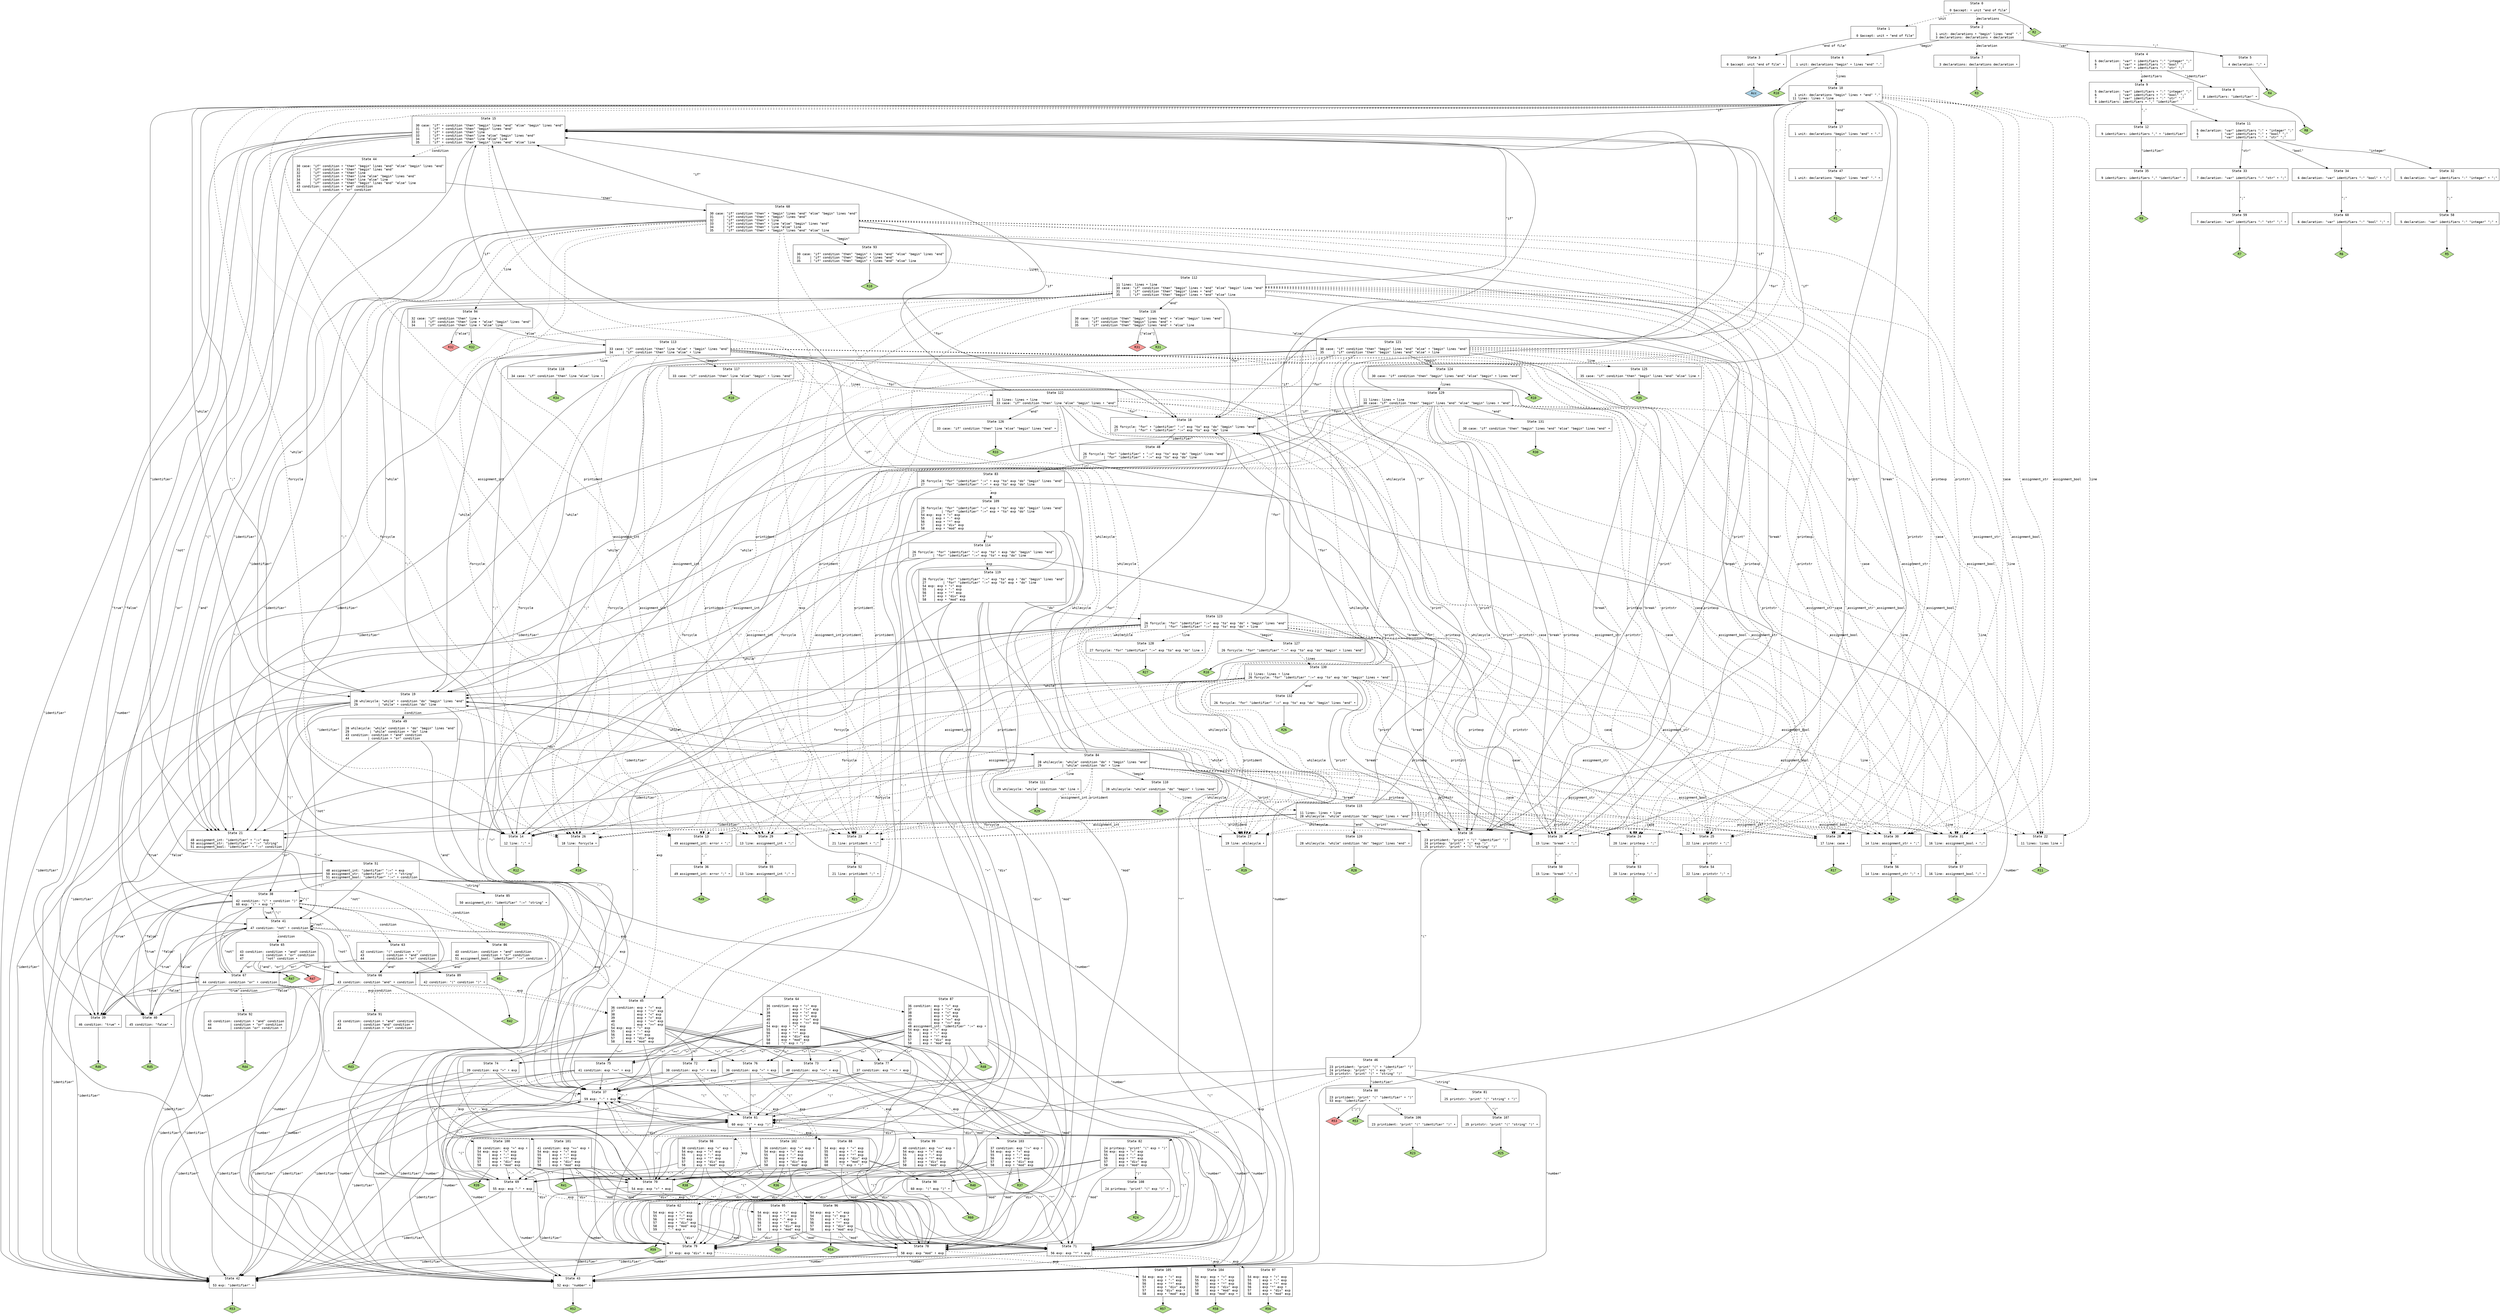 // Generated by GNU Bison 3.8.2.
// Report bugs to <bug-bison@gnu.org>.
// Home page: <https://www.gnu.org/software/bison/>.

digraph "/Users/urzavoge/Desktop/work/unused-repos/practice-interpreter/parser.y"
{
  node [fontname = courier, shape = box, colorscheme = paired6]
  edge [fontname = courier]

  0 [label="State 0\n\l  0 $accept: • unit \"end of file\"\l"]
  0 -> 1 [style=dashed label="unit"]
  0 -> 2 [style=dashed label="declarations"]
  0 -> "0R2" [style=solid]
 "0R2" [label="R2", fillcolor=3, shape=diamond, style=filled]
  1 [label="State 1\n\l  0 $accept: unit • \"end of file\"\l"]
  1 -> 3 [style=solid label="\"end of file\""]
  2 [label="State 2\n\l  1 unit: declarations • \"begin\" lines \"end\" \".\"\l  3 declarations: declarations • declaration\l"]
  2 -> 4 [style=solid label="\"var\""]
  2 -> 5 [style=solid label="\";\""]
  2 -> 6 [style=solid label="\"begin\""]
  2 -> 7 [style=dashed label="declaration"]
  3 [label="State 3\n\l  0 $accept: unit \"end of file\" •\l"]
  3 -> "3R0" [style=solid]
 "3R0" [label="Acc", fillcolor=1, shape=diamond, style=filled]
  4 [label="State 4\n\l  5 declaration: \"var\" • identifiers \":\" \"integer\" \";\"\l  6            | \"var\" • identifiers \":\" \"bool\" \";\"\l  7            | \"var\" • identifiers \":\" \"str\" \";\"\l"]
  4 -> 8 [style=solid label="\"identifier\""]
  4 -> 9 [style=dashed label="identifiers"]
  5 [label="State 5\n\l  4 declaration: \";\" •\l"]
  5 -> "5R4" [style=solid]
 "5R4" [label="R4", fillcolor=3, shape=diamond, style=filled]
  6 [label="State 6\n\l  1 unit: declarations \"begin\" • lines \"end\" \".\"\l"]
  6 -> 10 [style=dashed label="lines"]
  6 -> "6R10" [style=solid]
 "6R10" [label="R10", fillcolor=3, shape=diamond, style=filled]
  7 [label="State 7\n\l  3 declarations: declarations declaration •\l"]
  7 -> "7R3" [style=solid]
 "7R3" [label="R3", fillcolor=3, shape=diamond, style=filled]
  8 [label="State 8\n\l  8 identifiers: \"identifier\" •\l"]
  8 -> "8R8" [style=solid]
 "8R8" [label="R8", fillcolor=3, shape=diamond, style=filled]
  9 [label="State 9\n\l  5 declaration: \"var\" identifiers • \":\" \"integer\" \";\"\l  6            | \"var\" identifiers • \":\" \"bool\" \";\"\l  7            | \"var\" identifiers • \":\" \"str\" \";\"\l  9 identifiers: identifiers • \",\" \"identifier\"\l"]
  9 -> 11 [style=solid label="\":\""]
  9 -> 12 [style=solid label="\",\""]
  10 [label="State 10\n\l  1 unit: declarations \"begin\" lines • \"end\" \".\"\l 11 lines: lines • line\l"]
  10 -> 13 [style=dotted]
  10 -> 14 [style=solid label="\";\""]
  10 -> 15 [style=solid label="\"if\""]
  10 -> 16 [style=solid label="\"print\""]
  10 -> 17 [style=solid label="\"end\""]
  10 -> 18 [style=solid label="\"for\""]
  10 -> 19 [style=solid label="\"while\""]
  10 -> 20 [style=solid label="\"break\""]
  10 -> 21 [style=solid label="\"identifier\""]
  10 -> 22 [style=dashed label="line"]
  10 -> 23 [style=dashed label="printident"]
  10 -> 24 [style=dashed label="printexp"]
  10 -> 25 [style=dashed label="printstr"]
  10 -> 26 [style=dashed label="forcycle"]
  10 -> 27 [style=dashed label="whilecycle"]
  10 -> 28 [style=dashed label="case"]
  10 -> 29 [style=dashed label="assignment_int"]
  10 -> 30 [style=dashed label="assignment_str"]
  10 -> 31 [style=dashed label="assignment_bool"]
  11 [label="State 11\n\l  5 declaration: \"var\" identifiers \":\" • \"integer\" \";\"\l  6            | \"var\" identifiers \":\" • \"bool\" \";\"\l  7            | \"var\" identifiers \":\" • \"str\" \";\"\l"]
  11 -> 32 [style=solid label="\"integer\""]
  11 -> 33 [style=solid label="\"str\""]
  11 -> 34 [style=solid label="\"bool\""]
  12 [label="State 12\n\l  9 identifiers: identifiers \",\" • \"identifier\"\l"]
  12 -> 35 [style=solid label="\"identifier\""]
  13 [label="State 13\n\l 49 assignment_int: error • \";\"\l"]
  13 -> 36 [style=solid label="\";\""]
  14 [label="State 14\n\l 12 line: \";\" •\l"]
  14 -> "14R12" [style=solid]
 "14R12" [label="R12", fillcolor=3, shape=diamond, style=filled]
  15 [label="State 15\n\l 30 case: \"if\" • condition \"then\" \"begin\" lines \"end\" \"else\" \"begin\" lines \"end\"\l 31     | \"if\" • condition \"then\" \"begin\" lines \"end\"\l 32     | \"if\" • condition \"then\" line\l 33     | \"if\" • condition \"then\" line \"else\" \"begin\" lines \"end\"\l 34     | \"if\" • condition \"then\" line \"else\" line\l 35     | \"if\" • condition \"then\" \"begin\" lines \"end\" \"else\" line\l"]
  15 -> 37 [style=solid label="\"-\""]
  15 -> 38 [style=solid label="\"(\""]
  15 -> 39 [style=solid label="\"true\""]
  15 -> 40 [style=solid label="\"false\""]
  15 -> 41 [style=solid label="\"not\""]
  15 -> 42 [style=solid label="\"identifier\""]
  15 -> 43 [style=solid label="\"number\""]
  15 -> 44 [style=dashed label="condition"]
  15 -> 45 [style=dashed label="exp"]
  16 [label="State 16\n\l 23 printident: \"print\" • \"(\" \"identifier\" \")\"\l 24 printexp: \"print\" • \"(\" exp \")\"\l 25 printstr: \"print\" • \"(\" \"string\" \")\"\l"]
  16 -> 46 [style=solid label="\"(\""]
  17 [label="State 17\n\l  1 unit: declarations \"begin\" lines \"end\" • \".\"\l"]
  17 -> 47 [style=solid label="\".\""]
  18 [label="State 18\n\l 26 forcycle: \"for\" • \"identifier\" \":=\" exp \"to\" exp \"do\" \"begin\" lines \"end\"\l 27         | \"for\" • \"identifier\" \":=\" exp \"to\" exp \"do\" line\l"]
  18 -> 48 [style=solid label="\"identifier\""]
  19 [label="State 19\n\l 28 whilecycle: \"while\" • condition \"do\" \"begin\" lines \"end\"\l 29           | \"while\" • condition \"do\" line\l"]
  19 -> 37 [style=solid label="\"-\""]
  19 -> 38 [style=solid label="\"(\""]
  19 -> 39 [style=solid label="\"true\""]
  19 -> 40 [style=solid label="\"false\""]
  19 -> 41 [style=solid label="\"not\""]
  19 -> 42 [style=solid label="\"identifier\""]
  19 -> 43 [style=solid label="\"number\""]
  19 -> 49 [style=dashed label="condition"]
  19 -> 45 [style=dashed label="exp"]
  20 [label="State 20\n\l 15 line: \"break\" • \";\"\l"]
  20 -> 50 [style=solid label="\";\""]
  21 [label="State 21\n\l 48 assignment_int: \"identifier\" • \":=\" exp\l 50 assignment_str: \"identifier\" • \":=\" \"string\"\l 51 assignment_bool: \"identifier\" • \":=\" condition\l"]
  21 -> 51 [style=solid label="\":=\""]
  22 [label="State 22\n\l 11 lines: lines line •\l"]
  22 -> "22R11" [style=solid]
 "22R11" [label="R11", fillcolor=3, shape=diamond, style=filled]
  23 [label="State 23\n\l 21 line: printident • \";\"\l"]
  23 -> 52 [style=solid label="\";\""]
  24 [label="State 24\n\l 20 line: printexp • \";\"\l"]
  24 -> 53 [style=solid label="\";\""]
  25 [label="State 25\n\l 22 line: printstr • \";\"\l"]
  25 -> 54 [style=solid label="\";\""]
  26 [label="State 26\n\l 18 line: forcycle •\l"]
  26 -> "26R18" [style=solid]
 "26R18" [label="R18", fillcolor=3, shape=diamond, style=filled]
  27 [label="State 27\n\l 19 line: whilecycle •\l"]
  27 -> "27R19" [style=solid]
 "27R19" [label="R19", fillcolor=3, shape=diamond, style=filled]
  28 [label="State 28\n\l 17 line: case •\l"]
  28 -> "28R17" [style=solid]
 "28R17" [label="R17", fillcolor=3, shape=diamond, style=filled]
  29 [label="State 29\n\l 13 line: assignment_int • \";\"\l"]
  29 -> 55 [style=solid label="\";\""]
  30 [label="State 30\n\l 14 line: assignment_str • \";\"\l"]
  30 -> 56 [style=solid label="\";\""]
  31 [label="State 31\n\l 16 line: assignment_bool • \";\"\l"]
  31 -> 57 [style=solid label="\";\""]
  32 [label="State 32\n\l  5 declaration: \"var\" identifiers \":\" \"integer\" • \";\"\l"]
  32 -> 58 [style=solid label="\";\""]
  33 [label="State 33\n\l  7 declaration: \"var\" identifiers \":\" \"str\" • \";\"\l"]
  33 -> 59 [style=solid label="\";\""]
  34 [label="State 34\n\l  6 declaration: \"var\" identifiers \":\" \"bool\" • \";\"\l"]
  34 -> 60 [style=solid label="\";\""]
  35 [label="State 35\n\l  9 identifiers: identifiers \",\" \"identifier\" •\l"]
  35 -> "35R9" [style=solid]
 "35R9" [label="R9", fillcolor=3, shape=diamond, style=filled]
  36 [label="State 36\n\l 49 assignment_int: error \";\" •\l"]
  36 -> "36R49" [style=solid]
 "36R49" [label="R49", fillcolor=3, shape=diamond, style=filled]
  37 [label="State 37\n\l 59 exp: \"-\" • exp\l"]
  37 -> 37 [style=solid label="\"-\""]
  37 -> 61 [style=solid label="\"(\""]
  37 -> 42 [style=solid label="\"identifier\""]
  37 -> 43 [style=solid label="\"number\""]
  37 -> 62 [style=dashed label="exp"]
  38 [label="State 38\n\l 42 condition: \"(\" • condition \")\"\l 60 exp: \"(\" • exp \")\"\l"]
  38 -> 37 [style=solid label="\"-\""]
  38 -> 38 [style=solid label="\"(\""]
  38 -> 39 [style=solid label="\"true\""]
  38 -> 40 [style=solid label="\"false\""]
  38 -> 41 [style=solid label="\"not\""]
  38 -> 42 [style=solid label="\"identifier\""]
  38 -> 43 [style=solid label="\"number\""]
  38 -> 63 [style=dashed label="condition"]
  38 -> 64 [style=dashed label="exp"]
  39 [label="State 39\n\l 46 condition: \"true\" •\l"]
  39 -> "39R46" [style=solid]
 "39R46" [label="R46", fillcolor=3, shape=diamond, style=filled]
  40 [label="State 40\n\l 45 condition: \"false\" •\l"]
  40 -> "40R45" [style=solid]
 "40R45" [label="R45", fillcolor=3, shape=diamond, style=filled]
  41 [label="State 41\n\l 47 condition: \"not\" • condition\l"]
  41 -> 37 [style=solid label="\"-\""]
  41 -> 38 [style=solid label="\"(\""]
  41 -> 39 [style=solid label="\"true\""]
  41 -> 40 [style=solid label="\"false\""]
  41 -> 41 [style=solid label="\"not\""]
  41 -> 42 [style=solid label="\"identifier\""]
  41 -> 43 [style=solid label="\"number\""]
  41 -> 65 [style=dashed label="condition"]
  41 -> 45 [style=dashed label="exp"]
  42 [label="State 42\n\l 53 exp: \"identifier\" •\l"]
  42 -> "42R53" [style=solid]
 "42R53" [label="R53", fillcolor=3, shape=diamond, style=filled]
  43 [label="State 43\n\l 52 exp: \"number\" •\l"]
  43 -> "43R52" [style=solid]
 "43R52" [label="R52", fillcolor=3, shape=diamond, style=filled]
  44 [label="State 44\n\l 30 case: \"if\" condition • \"then\" \"begin\" lines \"end\" \"else\" \"begin\" lines \"end\"\l 31     | \"if\" condition • \"then\" \"begin\" lines \"end\"\l 32     | \"if\" condition • \"then\" line\l 33     | \"if\" condition • \"then\" line \"else\" \"begin\" lines \"end\"\l 34     | \"if\" condition • \"then\" line \"else\" line\l 35     | \"if\" condition • \"then\" \"begin\" lines \"end\" \"else\" line\l 43 condition: condition • \"and\" condition\l 44          | condition • \"or\" condition\l"]
  44 -> 66 [style=solid label="\"and\""]
  44 -> 67 [style=solid label="\"or\""]
  44 -> 68 [style=solid label="\"then\""]
  45 [label="State 45\n\l 36 condition: exp • \"=\" exp\l 37          | exp • \"!=\" exp\l 38          | exp • \"<\" exp\l 39          | exp • \">\" exp\l 40          | exp • \"<=\" exp\l 41          | exp • \">=\" exp\l 54 exp: exp • \"+\" exp\l 55    | exp • \"-\" exp\l 56    | exp • \"*\" exp\l 57    | exp • \"div\" exp\l 58    | exp • \"mod\" exp\l"]
  45 -> 69 [style=solid label="\"-\""]
  45 -> 70 [style=solid label="\"+\""]
  45 -> 71 [style=solid label="\"*\""]
  45 -> 72 [style=solid label="\"<\""]
  45 -> 73 [style=solid label="\"<=\""]
  45 -> 74 [style=solid label="\">\""]
  45 -> 75 [style=solid label="\">=\""]
  45 -> 76 [style=solid label="\"=\""]
  45 -> 77 [style=solid label="\"!=\""]
  45 -> 78 [style=solid label="\"mod\""]
  45 -> 79 [style=solid label="\"div\""]
  46 [label="State 46\n\l 23 printident: \"print\" \"(\" • \"identifier\" \")\"\l 24 printexp: \"print\" \"(\" • exp \")\"\l 25 printstr: \"print\" \"(\" • \"string\" \")\"\l"]
  46 -> 37 [style=solid label="\"-\""]
  46 -> 61 [style=solid label="\"(\""]
  46 -> 80 [style=solid label="\"identifier\""]
  46 -> 43 [style=solid label="\"number\""]
  46 -> 81 [style=solid label="\"string\""]
  46 -> 82 [style=dashed label="exp"]
  47 [label="State 47\n\l  1 unit: declarations \"begin\" lines \"end\" \".\" •\l"]
  47 -> "47R1" [style=solid]
 "47R1" [label="R1", fillcolor=3, shape=diamond, style=filled]
  48 [label="State 48\n\l 26 forcycle: \"for\" \"identifier\" • \":=\" exp \"to\" exp \"do\" \"begin\" lines \"end\"\l 27         | \"for\" \"identifier\" • \":=\" exp \"to\" exp \"do\" line\l"]
  48 -> 83 [style=solid label="\":=\""]
  49 [label="State 49\n\l 28 whilecycle: \"while\" condition • \"do\" \"begin\" lines \"end\"\l 29           | \"while\" condition • \"do\" line\l 43 condition: condition • \"and\" condition\l 44          | condition • \"or\" condition\l"]
  49 -> 66 [style=solid label="\"and\""]
  49 -> 67 [style=solid label="\"or\""]
  49 -> 84 [style=solid label="\"do\""]
  50 [label="State 50\n\l 15 line: \"break\" \";\" •\l"]
  50 -> "50R15" [style=solid]
 "50R15" [label="R15", fillcolor=3, shape=diamond, style=filled]
  51 [label="State 51\n\l 48 assignment_int: \"identifier\" \":=\" • exp\l 50 assignment_str: \"identifier\" \":=\" • \"string\"\l 51 assignment_bool: \"identifier\" \":=\" • condition\l"]
  51 -> 37 [style=solid label="\"-\""]
  51 -> 38 [style=solid label="\"(\""]
  51 -> 39 [style=solid label="\"true\""]
  51 -> 40 [style=solid label="\"false\""]
  51 -> 41 [style=solid label="\"not\""]
  51 -> 42 [style=solid label="\"identifier\""]
  51 -> 43 [style=solid label="\"number\""]
  51 -> 85 [style=solid label="\"string\""]
  51 -> 86 [style=dashed label="condition"]
  51 -> 87 [style=dashed label="exp"]
  52 [label="State 52\n\l 21 line: printident \";\" •\l"]
  52 -> "52R21" [style=solid]
 "52R21" [label="R21", fillcolor=3, shape=diamond, style=filled]
  53 [label="State 53\n\l 20 line: printexp \";\" •\l"]
  53 -> "53R20" [style=solid]
 "53R20" [label="R20", fillcolor=3, shape=diamond, style=filled]
  54 [label="State 54\n\l 22 line: printstr \";\" •\l"]
  54 -> "54R22" [style=solid]
 "54R22" [label="R22", fillcolor=3, shape=diamond, style=filled]
  55 [label="State 55\n\l 13 line: assignment_int \";\" •\l"]
  55 -> "55R13" [style=solid]
 "55R13" [label="R13", fillcolor=3, shape=diamond, style=filled]
  56 [label="State 56\n\l 14 line: assignment_str \";\" •\l"]
  56 -> "56R14" [style=solid]
 "56R14" [label="R14", fillcolor=3, shape=diamond, style=filled]
  57 [label="State 57\n\l 16 line: assignment_bool \";\" •\l"]
  57 -> "57R16" [style=solid]
 "57R16" [label="R16", fillcolor=3, shape=diamond, style=filled]
  58 [label="State 58\n\l  5 declaration: \"var\" identifiers \":\" \"integer\" \";\" •\l"]
  58 -> "58R5" [style=solid]
 "58R5" [label="R5", fillcolor=3, shape=diamond, style=filled]
  59 [label="State 59\n\l  7 declaration: \"var\" identifiers \":\" \"str\" \";\" •\l"]
  59 -> "59R7" [style=solid]
 "59R7" [label="R7", fillcolor=3, shape=diamond, style=filled]
  60 [label="State 60\n\l  6 declaration: \"var\" identifiers \":\" \"bool\" \";\" •\l"]
  60 -> "60R6" [style=solid]
 "60R6" [label="R6", fillcolor=3, shape=diamond, style=filled]
  61 [label="State 61\n\l 60 exp: \"(\" • exp \")\"\l"]
  61 -> 37 [style=solid label="\"-\""]
  61 -> 61 [style=solid label="\"(\""]
  61 -> 42 [style=solid label="\"identifier\""]
  61 -> 43 [style=solid label="\"number\""]
  61 -> 88 [style=dashed label="exp"]
  62 [label="State 62\n\l 54 exp: exp • \"+\" exp\l 55    | exp • \"-\" exp\l 56    | exp • \"*\" exp\l 57    | exp • \"div\" exp\l 58    | exp • \"mod\" exp\l 59    | \"-\" exp •\l"]
  62 -> 71 [style=solid label="\"*\""]
  62 -> 78 [style=solid label="\"mod\""]
  62 -> 79 [style=solid label="\"div\""]
  62 -> "62R59" [style=solid]
 "62R59" [label="R59", fillcolor=3, shape=diamond, style=filled]
  63 [label="State 63\n\l 42 condition: \"(\" condition • \")\"\l 43          | condition • \"and\" condition\l 44          | condition • \"or\" condition\l"]
  63 -> 89 [style=solid label="\")\""]
  63 -> 66 [style=solid label="\"and\""]
  63 -> 67 [style=solid label="\"or\""]
  64 [label="State 64\n\l 36 condition: exp • \"=\" exp\l 37          | exp • \"!=\" exp\l 38          | exp • \"<\" exp\l 39          | exp • \">\" exp\l 40          | exp • \"<=\" exp\l 41          | exp • \">=\" exp\l 54 exp: exp • \"+\" exp\l 55    | exp • \"-\" exp\l 56    | exp • \"*\" exp\l 57    | exp • \"div\" exp\l 58    | exp • \"mod\" exp\l 60    | \"(\" exp • \")\"\l"]
  64 -> 69 [style=solid label="\"-\""]
  64 -> 70 [style=solid label="\"+\""]
  64 -> 71 [style=solid label="\"*\""]
  64 -> 90 [style=solid label="\")\""]
  64 -> 72 [style=solid label="\"<\""]
  64 -> 73 [style=solid label="\"<=\""]
  64 -> 74 [style=solid label="\">\""]
  64 -> 75 [style=solid label="\">=\""]
  64 -> 76 [style=solid label="\"=\""]
  64 -> 77 [style=solid label="\"!=\""]
  64 -> 78 [style=solid label="\"mod\""]
  64 -> 79 [style=solid label="\"div\""]
  65 [label="State 65\n\l 43 condition: condition • \"and\" condition\l 44          | condition • \"or\" condition\l 47          | \"not\" condition •\l"]
  65 -> 66 [style=solid label="\"and\""]
  65 -> 67 [style=solid label="\"or\""]
  65 -> "65R47d" [label="[\"and\", \"or\"]", style=solid]
 "65R47d" [label="R47", fillcolor=5, shape=diamond, style=filled]
  65 -> "65R47" [style=solid]
 "65R47" [label="R47", fillcolor=3, shape=diamond, style=filled]
  66 [label="State 66\n\l 43 condition: condition \"and\" • condition\l"]
  66 -> 37 [style=solid label="\"-\""]
  66 -> 38 [style=solid label="\"(\""]
  66 -> 39 [style=solid label="\"true\""]
  66 -> 40 [style=solid label="\"false\""]
  66 -> 41 [style=solid label="\"not\""]
  66 -> 42 [style=solid label="\"identifier\""]
  66 -> 43 [style=solid label="\"number\""]
  66 -> 91 [style=dashed label="condition"]
  66 -> 45 [style=dashed label="exp"]
  67 [label="State 67\n\l 44 condition: condition \"or\" • condition\l"]
  67 -> 37 [style=solid label="\"-\""]
  67 -> 38 [style=solid label="\"(\""]
  67 -> 39 [style=solid label="\"true\""]
  67 -> 40 [style=solid label="\"false\""]
  67 -> 41 [style=solid label="\"not\""]
  67 -> 42 [style=solid label="\"identifier\""]
  67 -> 43 [style=solid label="\"number\""]
  67 -> 92 [style=dashed label="condition"]
  67 -> 45 [style=dashed label="exp"]
  68 [label="State 68\n\l 30 case: \"if\" condition \"then\" • \"begin\" lines \"end\" \"else\" \"begin\" lines \"end\"\l 31     | \"if\" condition \"then\" • \"begin\" lines \"end\"\l 32     | \"if\" condition \"then\" • line\l 33     | \"if\" condition \"then\" • line \"else\" \"begin\" lines \"end\"\l 34     | \"if\" condition \"then\" • line \"else\" line\l 35     | \"if\" condition \"then\" • \"begin\" lines \"end\" \"else\" line\l"]
  68 -> 13 [style=dotted]
  68 -> 14 [style=solid label="\";\""]
  68 -> 15 [style=solid label="\"if\""]
  68 -> 16 [style=solid label="\"print\""]
  68 -> 93 [style=solid label="\"begin\""]
  68 -> 18 [style=solid label="\"for\""]
  68 -> 19 [style=solid label="\"while\""]
  68 -> 20 [style=solid label="\"break\""]
  68 -> 21 [style=solid label="\"identifier\""]
  68 -> 94 [style=dashed label="line"]
  68 -> 23 [style=dashed label="printident"]
  68 -> 24 [style=dashed label="printexp"]
  68 -> 25 [style=dashed label="printstr"]
  68 -> 26 [style=dashed label="forcycle"]
  68 -> 27 [style=dashed label="whilecycle"]
  68 -> 28 [style=dashed label="case"]
  68 -> 29 [style=dashed label="assignment_int"]
  68 -> 30 [style=dashed label="assignment_str"]
  68 -> 31 [style=dashed label="assignment_bool"]
  69 [label="State 69\n\l 55 exp: exp \"-\" • exp\l"]
  69 -> 37 [style=solid label="\"-\""]
  69 -> 61 [style=solid label="\"(\""]
  69 -> 42 [style=solid label="\"identifier\""]
  69 -> 43 [style=solid label="\"number\""]
  69 -> 95 [style=dashed label="exp"]
  70 [label="State 70\n\l 54 exp: exp \"+\" • exp\l"]
  70 -> 37 [style=solid label="\"-\""]
  70 -> 61 [style=solid label="\"(\""]
  70 -> 42 [style=solid label="\"identifier\""]
  70 -> 43 [style=solid label="\"number\""]
  70 -> 96 [style=dashed label="exp"]
  71 [label="State 71\n\l 56 exp: exp \"*\" • exp\l"]
  71 -> 37 [style=solid label="\"-\""]
  71 -> 61 [style=solid label="\"(\""]
  71 -> 42 [style=solid label="\"identifier\""]
  71 -> 43 [style=solid label="\"number\""]
  71 -> 97 [style=dashed label="exp"]
  72 [label="State 72\n\l 38 condition: exp \"<\" • exp\l"]
  72 -> 37 [style=solid label="\"-\""]
  72 -> 61 [style=solid label="\"(\""]
  72 -> 42 [style=solid label="\"identifier\""]
  72 -> 43 [style=solid label="\"number\""]
  72 -> 98 [style=dashed label="exp"]
  73 [label="State 73\n\l 40 condition: exp \"<=\" • exp\l"]
  73 -> 37 [style=solid label="\"-\""]
  73 -> 61 [style=solid label="\"(\""]
  73 -> 42 [style=solid label="\"identifier\""]
  73 -> 43 [style=solid label="\"number\""]
  73 -> 99 [style=dashed label="exp"]
  74 [label="State 74\n\l 39 condition: exp \">\" • exp\l"]
  74 -> 37 [style=solid label="\"-\""]
  74 -> 61 [style=solid label="\"(\""]
  74 -> 42 [style=solid label="\"identifier\""]
  74 -> 43 [style=solid label="\"number\""]
  74 -> 100 [style=dashed label="exp"]
  75 [label="State 75\n\l 41 condition: exp \">=\" • exp\l"]
  75 -> 37 [style=solid label="\"-\""]
  75 -> 61 [style=solid label="\"(\""]
  75 -> 42 [style=solid label="\"identifier\""]
  75 -> 43 [style=solid label="\"number\""]
  75 -> 101 [style=dashed label="exp"]
  76 [label="State 76\n\l 36 condition: exp \"=\" • exp\l"]
  76 -> 37 [style=solid label="\"-\""]
  76 -> 61 [style=solid label="\"(\""]
  76 -> 42 [style=solid label="\"identifier\""]
  76 -> 43 [style=solid label="\"number\""]
  76 -> 102 [style=dashed label="exp"]
  77 [label="State 77\n\l 37 condition: exp \"!=\" • exp\l"]
  77 -> 37 [style=solid label="\"-\""]
  77 -> 61 [style=solid label="\"(\""]
  77 -> 42 [style=solid label="\"identifier\""]
  77 -> 43 [style=solid label="\"number\""]
  77 -> 103 [style=dashed label="exp"]
  78 [label="State 78\n\l 58 exp: exp \"mod\" • exp\l"]
  78 -> 37 [style=solid label="\"-\""]
  78 -> 61 [style=solid label="\"(\""]
  78 -> 42 [style=solid label="\"identifier\""]
  78 -> 43 [style=solid label="\"number\""]
  78 -> 104 [style=dashed label="exp"]
  79 [label="State 79\n\l 57 exp: exp \"div\" • exp\l"]
  79 -> 37 [style=solid label="\"-\""]
  79 -> 61 [style=solid label="\"(\""]
  79 -> 42 [style=solid label="\"identifier\""]
  79 -> 43 [style=solid label="\"number\""]
  79 -> 105 [style=dashed label="exp"]
  80 [label="State 80\n\l 23 printident: \"print\" \"(\" \"identifier\" • \")\"\l 53 exp: \"identifier\" •\l"]
  80 -> 106 [style=solid label="\")\""]
  80 -> "80R53d" [label="[\")\"]", style=solid]
 "80R53d" [label="R53", fillcolor=5, shape=diamond, style=filled]
  80 -> "80R53" [style=solid]
 "80R53" [label="R53", fillcolor=3, shape=diamond, style=filled]
  81 [label="State 81\n\l 25 printstr: \"print\" \"(\" \"string\" • \")\"\l"]
  81 -> 107 [style=solid label="\")\""]
  82 [label="State 82\n\l 24 printexp: \"print\" \"(\" exp • \")\"\l 54 exp: exp • \"+\" exp\l 55    | exp • \"-\" exp\l 56    | exp • \"*\" exp\l 57    | exp • \"div\" exp\l 58    | exp • \"mod\" exp\l"]
  82 -> 69 [style=solid label="\"-\""]
  82 -> 70 [style=solid label="\"+\""]
  82 -> 71 [style=solid label="\"*\""]
  82 -> 108 [style=solid label="\")\""]
  82 -> 78 [style=solid label="\"mod\""]
  82 -> 79 [style=solid label="\"div\""]
  83 [label="State 83\n\l 26 forcycle: \"for\" \"identifier\" \":=\" • exp \"to\" exp \"do\" \"begin\" lines \"end\"\l 27         | \"for\" \"identifier\" \":=\" • exp \"to\" exp \"do\" line\l"]
  83 -> 37 [style=solid label="\"-\""]
  83 -> 61 [style=solid label="\"(\""]
  83 -> 42 [style=solid label="\"identifier\""]
  83 -> 43 [style=solid label="\"number\""]
  83 -> 109 [style=dashed label="exp"]
  84 [label="State 84\n\l 28 whilecycle: \"while\" condition \"do\" • \"begin\" lines \"end\"\l 29           | \"while\" condition \"do\" • line\l"]
  84 -> 13 [style=dotted]
  84 -> 14 [style=solid label="\";\""]
  84 -> 15 [style=solid label="\"if\""]
  84 -> 16 [style=solid label="\"print\""]
  84 -> 110 [style=solid label="\"begin\""]
  84 -> 18 [style=solid label="\"for\""]
  84 -> 19 [style=solid label="\"while\""]
  84 -> 20 [style=solid label="\"break\""]
  84 -> 21 [style=solid label="\"identifier\""]
  84 -> 111 [style=dashed label="line"]
  84 -> 23 [style=dashed label="printident"]
  84 -> 24 [style=dashed label="printexp"]
  84 -> 25 [style=dashed label="printstr"]
  84 -> 26 [style=dashed label="forcycle"]
  84 -> 27 [style=dashed label="whilecycle"]
  84 -> 28 [style=dashed label="case"]
  84 -> 29 [style=dashed label="assignment_int"]
  84 -> 30 [style=dashed label="assignment_str"]
  84 -> 31 [style=dashed label="assignment_bool"]
  85 [label="State 85\n\l 50 assignment_str: \"identifier\" \":=\" \"string\" •\l"]
  85 -> "85R50" [style=solid]
 "85R50" [label="R50", fillcolor=3, shape=diamond, style=filled]
  86 [label="State 86\n\l 43 condition: condition • \"and\" condition\l 44          | condition • \"or\" condition\l 51 assignment_bool: \"identifier\" \":=\" condition •\l"]
  86 -> 66 [style=solid label="\"and\""]
  86 -> 67 [style=solid label="\"or\""]
  86 -> "86R51" [style=solid]
 "86R51" [label="R51", fillcolor=3, shape=diamond, style=filled]
  87 [label="State 87\n\l 36 condition: exp • \"=\" exp\l 37          | exp • \"!=\" exp\l 38          | exp • \"<\" exp\l 39          | exp • \">\" exp\l 40          | exp • \"<=\" exp\l 41          | exp • \">=\" exp\l 48 assignment_int: \"identifier\" \":=\" exp •\l 54 exp: exp • \"+\" exp\l 55    | exp • \"-\" exp\l 56    | exp • \"*\" exp\l 57    | exp • \"div\" exp\l 58    | exp • \"mod\" exp\l"]
  87 -> 69 [style=solid label="\"-\""]
  87 -> 70 [style=solid label="\"+\""]
  87 -> 71 [style=solid label="\"*\""]
  87 -> 72 [style=solid label="\"<\""]
  87 -> 73 [style=solid label="\"<=\""]
  87 -> 74 [style=solid label="\">\""]
  87 -> 75 [style=solid label="\">=\""]
  87 -> 76 [style=solid label="\"=\""]
  87 -> 77 [style=solid label="\"!=\""]
  87 -> 78 [style=solid label="\"mod\""]
  87 -> 79 [style=solid label="\"div\""]
  87 -> "87R48" [style=solid]
 "87R48" [label="R48", fillcolor=3, shape=diamond, style=filled]
  88 [label="State 88\n\l 54 exp: exp • \"+\" exp\l 55    | exp • \"-\" exp\l 56    | exp • \"*\" exp\l 57    | exp • \"div\" exp\l 58    | exp • \"mod\" exp\l 60    | \"(\" exp • \")\"\l"]
  88 -> 69 [style=solid label="\"-\""]
  88 -> 70 [style=solid label="\"+\""]
  88 -> 71 [style=solid label="\"*\""]
  88 -> 90 [style=solid label="\")\""]
  88 -> 78 [style=solid label="\"mod\""]
  88 -> 79 [style=solid label="\"div\""]
  89 [label="State 89\n\l 42 condition: \"(\" condition \")\" •\l"]
  89 -> "89R42" [style=solid]
 "89R42" [label="R42", fillcolor=3, shape=diamond, style=filled]
  90 [label="State 90\n\l 60 exp: \"(\" exp \")\" •\l"]
  90 -> "90R60" [style=solid]
 "90R60" [label="R60", fillcolor=3, shape=diamond, style=filled]
  91 [label="State 91\n\l 43 condition: condition • \"and\" condition\l 43          | condition \"and\" condition •\l 44          | condition • \"or\" condition\l"]
  91 -> "91R43" [style=solid]
 "91R43" [label="R43", fillcolor=3, shape=diamond, style=filled]
  92 [label="State 92\n\l 43 condition: condition • \"and\" condition\l 44          | condition • \"or\" condition\l 44          | condition \"or\" condition •\l"]
  92 -> "92R44" [style=solid]
 "92R44" [label="R44", fillcolor=3, shape=diamond, style=filled]
  93 [label="State 93\n\l 30 case: \"if\" condition \"then\" \"begin\" • lines \"end\" \"else\" \"begin\" lines \"end\"\l 31     | \"if\" condition \"then\" \"begin\" • lines \"end\"\l 35     | \"if\" condition \"then\" \"begin\" • lines \"end\" \"else\" line\l"]
  93 -> 112 [style=dashed label="lines"]
  93 -> "93R10" [style=solid]
 "93R10" [label="R10", fillcolor=3, shape=diamond, style=filled]
  94 [label="State 94\n\l 32 case: \"if\" condition \"then\" line •\l 33     | \"if\" condition \"then\" line • \"else\" \"begin\" lines \"end\"\l 34     | \"if\" condition \"then\" line • \"else\" line\l"]
  94 -> 113 [style=solid label="\"else\""]
  94 -> "94R32d" [label="[\"else\"]", style=solid]
 "94R32d" [label="R32", fillcolor=5, shape=diamond, style=filled]
  94 -> "94R32" [style=solid]
 "94R32" [label="R32", fillcolor=3, shape=diamond, style=filled]
  95 [label="State 95\n\l 54 exp: exp • \"+\" exp\l 55    | exp • \"-\" exp\l 55    | exp \"-\" exp •\l 56    | exp • \"*\" exp\l 57    | exp • \"div\" exp\l 58    | exp • \"mod\" exp\l"]
  95 -> 71 [style=solid label="\"*\""]
  95 -> 78 [style=solid label="\"mod\""]
  95 -> 79 [style=solid label="\"div\""]
  95 -> "95R55" [style=solid]
 "95R55" [label="R55", fillcolor=3, shape=diamond, style=filled]
  96 [label="State 96\n\l 54 exp: exp • \"+\" exp\l 54    | exp \"+\" exp •\l 55    | exp • \"-\" exp\l 56    | exp • \"*\" exp\l 57    | exp • \"div\" exp\l 58    | exp • \"mod\" exp\l"]
  96 -> 71 [style=solid label="\"*\""]
  96 -> 78 [style=solid label="\"mod\""]
  96 -> 79 [style=solid label="\"div\""]
  96 -> "96R54" [style=solid]
 "96R54" [label="R54", fillcolor=3, shape=diamond, style=filled]
  97 [label="State 97\n\l 54 exp: exp • \"+\" exp\l 55    | exp • \"-\" exp\l 56    | exp • \"*\" exp\l 56    | exp \"*\" exp •\l 57    | exp • \"div\" exp\l 58    | exp • \"mod\" exp\l"]
  97 -> "97R56" [style=solid]
 "97R56" [label="R56", fillcolor=3, shape=diamond, style=filled]
  98 [label="State 98\n\l 38 condition: exp \"<\" exp •\l 54 exp: exp • \"+\" exp\l 55    | exp • \"-\" exp\l 56    | exp • \"*\" exp\l 57    | exp • \"div\" exp\l 58    | exp • \"mod\" exp\l"]
  98 -> 69 [style=solid label="\"-\""]
  98 -> 70 [style=solid label="\"+\""]
  98 -> 71 [style=solid label="\"*\""]
  98 -> 78 [style=solid label="\"mod\""]
  98 -> 79 [style=solid label="\"div\""]
  98 -> "98R38" [style=solid]
 "98R38" [label="R38", fillcolor=3, shape=diamond, style=filled]
  99 [label="State 99\n\l 40 condition: exp \"<=\" exp •\l 54 exp: exp • \"+\" exp\l 55    | exp • \"-\" exp\l 56    | exp • \"*\" exp\l 57    | exp • \"div\" exp\l 58    | exp • \"mod\" exp\l"]
  99 -> 69 [style=solid label="\"-\""]
  99 -> 70 [style=solid label="\"+\""]
  99 -> 71 [style=solid label="\"*\""]
  99 -> 78 [style=solid label="\"mod\""]
  99 -> 79 [style=solid label="\"div\""]
  99 -> "99R40" [style=solid]
 "99R40" [label="R40", fillcolor=3, shape=diamond, style=filled]
  100 [label="State 100\n\l 39 condition: exp \">\" exp •\l 54 exp: exp • \"+\" exp\l 55    | exp • \"-\" exp\l 56    | exp • \"*\" exp\l 57    | exp • \"div\" exp\l 58    | exp • \"mod\" exp\l"]
  100 -> 69 [style=solid label="\"-\""]
  100 -> 70 [style=solid label="\"+\""]
  100 -> 71 [style=solid label="\"*\""]
  100 -> 78 [style=solid label="\"mod\""]
  100 -> 79 [style=solid label="\"div\""]
  100 -> "100R39" [style=solid]
 "100R39" [label="R39", fillcolor=3, shape=diamond, style=filled]
  101 [label="State 101\n\l 41 condition: exp \">=\" exp •\l 54 exp: exp • \"+\" exp\l 55    | exp • \"-\" exp\l 56    | exp • \"*\" exp\l 57    | exp • \"div\" exp\l 58    | exp • \"mod\" exp\l"]
  101 -> 69 [style=solid label="\"-\""]
  101 -> 70 [style=solid label="\"+\""]
  101 -> 71 [style=solid label="\"*\""]
  101 -> 78 [style=solid label="\"mod\""]
  101 -> 79 [style=solid label="\"div\""]
  101 -> "101R41" [style=solid]
 "101R41" [label="R41", fillcolor=3, shape=diamond, style=filled]
  102 [label="State 102\n\l 36 condition: exp \"=\" exp •\l 54 exp: exp • \"+\" exp\l 55    | exp • \"-\" exp\l 56    | exp • \"*\" exp\l 57    | exp • \"div\" exp\l 58    | exp • \"mod\" exp\l"]
  102 -> 69 [style=solid label="\"-\""]
  102 -> 70 [style=solid label="\"+\""]
  102 -> 71 [style=solid label="\"*\""]
  102 -> 78 [style=solid label="\"mod\""]
  102 -> 79 [style=solid label="\"div\""]
  102 -> "102R36" [style=solid]
 "102R36" [label="R36", fillcolor=3, shape=diamond, style=filled]
  103 [label="State 103\n\l 37 condition: exp \"!=\" exp •\l 54 exp: exp • \"+\" exp\l 55    | exp • \"-\" exp\l 56    | exp • \"*\" exp\l 57    | exp • \"div\" exp\l 58    | exp • \"mod\" exp\l"]
  103 -> 69 [style=solid label="\"-\""]
  103 -> 70 [style=solid label="\"+\""]
  103 -> 71 [style=solid label="\"*\""]
  103 -> 78 [style=solid label="\"mod\""]
  103 -> 79 [style=solid label="\"div\""]
  103 -> "103R37" [style=solid]
 "103R37" [label="R37", fillcolor=3, shape=diamond, style=filled]
  104 [label="State 104\n\l 54 exp: exp • \"+\" exp\l 55    | exp • \"-\" exp\l 56    | exp • \"*\" exp\l 57    | exp • \"div\" exp\l 58    | exp • \"mod\" exp\l 58    | exp \"mod\" exp •\l"]
  104 -> "104R58" [style=solid]
 "104R58" [label="R58", fillcolor=3, shape=diamond, style=filled]
  105 [label="State 105\n\l 54 exp: exp • \"+\" exp\l 55    | exp • \"-\" exp\l 56    | exp • \"*\" exp\l 57    | exp • \"div\" exp\l 57    | exp \"div\" exp •\l 58    | exp • \"mod\" exp\l"]
  105 -> "105R57" [style=solid]
 "105R57" [label="R57", fillcolor=3, shape=diamond, style=filled]
  106 [label="State 106\n\l 23 printident: \"print\" \"(\" \"identifier\" \")\" •\l"]
  106 -> "106R23" [style=solid]
 "106R23" [label="R23", fillcolor=3, shape=diamond, style=filled]
  107 [label="State 107\n\l 25 printstr: \"print\" \"(\" \"string\" \")\" •\l"]
  107 -> "107R25" [style=solid]
 "107R25" [label="R25", fillcolor=3, shape=diamond, style=filled]
  108 [label="State 108\n\l 24 printexp: \"print\" \"(\" exp \")\" •\l"]
  108 -> "108R24" [style=solid]
 "108R24" [label="R24", fillcolor=3, shape=diamond, style=filled]
  109 [label="State 109\n\l 26 forcycle: \"for\" \"identifier\" \":=\" exp • \"to\" exp \"do\" \"begin\" lines \"end\"\l 27         | \"for\" \"identifier\" \":=\" exp • \"to\" exp \"do\" line\l 54 exp: exp • \"+\" exp\l 55    | exp • \"-\" exp\l 56    | exp • \"*\" exp\l 57    | exp • \"div\" exp\l 58    | exp • \"mod\" exp\l"]
  109 -> 69 [style=solid label="\"-\""]
  109 -> 70 [style=solid label="\"+\""]
  109 -> 71 [style=solid label="\"*\""]
  109 -> 78 [style=solid label="\"mod\""]
  109 -> 79 [style=solid label="\"div\""]
  109 -> 114 [style=solid label="\"to\""]
  110 [label="State 110\n\l 28 whilecycle: \"while\" condition \"do\" \"begin\" • lines \"end\"\l"]
  110 -> 115 [style=dashed label="lines"]
  110 -> "110R10" [style=solid]
 "110R10" [label="R10", fillcolor=3, shape=diamond, style=filled]
  111 [label="State 111\n\l 29 whilecycle: \"while\" condition \"do\" line •\l"]
  111 -> "111R29" [style=solid]
 "111R29" [label="R29", fillcolor=3, shape=diamond, style=filled]
  112 [label="State 112\n\l 11 lines: lines • line\l 30 case: \"if\" condition \"then\" \"begin\" lines • \"end\" \"else\" \"begin\" lines \"end\"\l 31     | \"if\" condition \"then\" \"begin\" lines • \"end\"\l 35     | \"if\" condition \"then\" \"begin\" lines • \"end\" \"else\" line\l"]
  112 -> 13 [style=dotted]
  112 -> 14 [style=solid label="\";\""]
  112 -> 15 [style=solid label="\"if\""]
  112 -> 16 [style=solid label="\"print\""]
  112 -> 116 [style=solid label="\"end\""]
  112 -> 18 [style=solid label="\"for\""]
  112 -> 19 [style=solid label="\"while\""]
  112 -> 20 [style=solid label="\"break\""]
  112 -> 21 [style=solid label="\"identifier\""]
  112 -> 22 [style=dashed label="line"]
  112 -> 23 [style=dashed label="printident"]
  112 -> 24 [style=dashed label="printexp"]
  112 -> 25 [style=dashed label="printstr"]
  112 -> 26 [style=dashed label="forcycle"]
  112 -> 27 [style=dashed label="whilecycle"]
  112 -> 28 [style=dashed label="case"]
  112 -> 29 [style=dashed label="assignment_int"]
  112 -> 30 [style=dashed label="assignment_str"]
  112 -> 31 [style=dashed label="assignment_bool"]
  113 [label="State 113\n\l 33 case: \"if\" condition \"then\" line \"else\" • \"begin\" lines \"end\"\l 34     | \"if\" condition \"then\" line \"else\" • line\l"]
  113 -> 13 [style=dotted]
  113 -> 14 [style=solid label="\";\""]
  113 -> 15 [style=solid label="\"if\""]
  113 -> 16 [style=solid label="\"print\""]
  113 -> 117 [style=solid label="\"begin\""]
  113 -> 18 [style=solid label="\"for\""]
  113 -> 19 [style=solid label="\"while\""]
  113 -> 20 [style=solid label="\"break\""]
  113 -> 21 [style=solid label="\"identifier\""]
  113 -> 118 [style=dashed label="line"]
  113 -> 23 [style=dashed label="printident"]
  113 -> 24 [style=dashed label="printexp"]
  113 -> 25 [style=dashed label="printstr"]
  113 -> 26 [style=dashed label="forcycle"]
  113 -> 27 [style=dashed label="whilecycle"]
  113 -> 28 [style=dashed label="case"]
  113 -> 29 [style=dashed label="assignment_int"]
  113 -> 30 [style=dashed label="assignment_str"]
  113 -> 31 [style=dashed label="assignment_bool"]
  114 [label="State 114\n\l 26 forcycle: \"for\" \"identifier\" \":=\" exp \"to\" • exp \"do\" \"begin\" lines \"end\"\l 27         | \"for\" \"identifier\" \":=\" exp \"to\" • exp \"do\" line\l"]
  114 -> 37 [style=solid label="\"-\""]
  114 -> 61 [style=solid label="\"(\""]
  114 -> 42 [style=solid label="\"identifier\""]
  114 -> 43 [style=solid label="\"number\""]
  114 -> 119 [style=dashed label="exp"]
  115 [label="State 115\n\l 11 lines: lines • line\l 28 whilecycle: \"while\" condition \"do\" \"begin\" lines • \"end\"\l"]
  115 -> 13 [style=dotted]
  115 -> 14 [style=solid label="\";\""]
  115 -> 15 [style=solid label="\"if\""]
  115 -> 16 [style=solid label="\"print\""]
  115 -> 120 [style=solid label="\"end\""]
  115 -> 18 [style=solid label="\"for\""]
  115 -> 19 [style=solid label="\"while\""]
  115 -> 20 [style=solid label="\"break\""]
  115 -> 21 [style=solid label="\"identifier\""]
  115 -> 22 [style=dashed label="line"]
  115 -> 23 [style=dashed label="printident"]
  115 -> 24 [style=dashed label="printexp"]
  115 -> 25 [style=dashed label="printstr"]
  115 -> 26 [style=dashed label="forcycle"]
  115 -> 27 [style=dashed label="whilecycle"]
  115 -> 28 [style=dashed label="case"]
  115 -> 29 [style=dashed label="assignment_int"]
  115 -> 30 [style=dashed label="assignment_str"]
  115 -> 31 [style=dashed label="assignment_bool"]
  116 [label="State 116\n\l 30 case: \"if\" condition \"then\" \"begin\" lines \"end\" • \"else\" \"begin\" lines \"end\"\l 31     | \"if\" condition \"then\" \"begin\" lines \"end\" •\l 35     | \"if\" condition \"then\" \"begin\" lines \"end\" • \"else\" line\l"]
  116 -> 121 [style=solid label="\"else\""]
  116 -> "116R31d" [label="[\"else\"]", style=solid]
 "116R31d" [label="R31", fillcolor=5, shape=diamond, style=filled]
  116 -> "116R31" [style=solid]
 "116R31" [label="R31", fillcolor=3, shape=diamond, style=filled]
  117 [label="State 117\n\l 33 case: \"if\" condition \"then\" line \"else\" \"begin\" • lines \"end\"\l"]
  117 -> 122 [style=dashed label="lines"]
  117 -> "117R10" [style=solid]
 "117R10" [label="R10", fillcolor=3, shape=diamond, style=filled]
  118 [label="State 118\n\l 34 case: \"if\" condition \"then\" line \"else\" line •\l"]
  118 -> "118R34" [style=solid]
 "118R34" [label="R34", fillcolor=3, shape=diamond, style=filled]
  119 [label="State 119\n\l 26 forcycle: \"for\" \"identifier\" \":=\" exp \"to\" exp • \"do\" \"begin\" lines \"end\"\l 27         | \"for\" \"identifier\" \":=\" exp \"to\" exp • \"do\" line\l 54 exp: exp • \"+\" exp\l 55    | exp • \"-\" exp\l 56    | exp • \"*\" exp\l 57    | exp • \"div\" exp\l 58    | exp • \"mod\" exp\l"]
  119 -> 69 [style=solid label="\"-\""]
  119 -> 70 [style=solid label="\"+\""]
  119 -> 71 [style=solid label="\"*\""]
  119 -> 78 [style=solid label="\"mod\""]
  119 -> 79 [style=solid label="\"div\""]
  119 -> 123 [style=solid label="\"do\""]
  120 [label="State 120\n\l 28 whilecycle: \"while\" condition \"do\" \"begin\" lines \"end\" •\l"]
  120 -> "120R28" [style=solid]
 "120R28" [label="R28", fillcolor=3, shape=diamond, style=filled]
  121 [label="State 121\n\l 30 case: \"if\" condition \"then\" \"begin\" lines \"end\" \"else\" • \"begin\" lines \"end\"\l 35     | \"if\" condition \"then\" \"begin\" lines \"end\" \"else\" • line\l"]
  121 -> 13 [style=dotted]
  121 -> 14 [style=solid label="\";\""]
  121 -> 15 [style=solid label="\"if\""]
  121 -> 16 [style=solid label="\"print\""]
  121 -> 124 [style=solid label="\"begin\""]
  121 -> 18 [style=solid label="\"for\""]
  121 -> 19 [style=solid label="\"while\""]
  121 -> 20 [style=solid label="\"break\""]
  121 -> 21 [style=solid label="\"identifier\""]
  121 -> 125 [style=dashed label="line"]
  121 -> 23 [style=dashed label="printident"]
  121 -> 24 [style=dashed label="printexp"]
  121 -> 25 [style=dashed label="printstr"]
  121 -> 26 [style=dashed label="forcycle"]
  121 -> 27 [style=dashed label="whilecycle"]
  121 -> 28 [style=dashed label="case"]
  121 -> 29 [style=dashed label="assignment_int"]
  121 -> 30 [style=dashed label="assignment_str"]
  121 -> 31 [style=dashed label="assignment_bool"]
  122 [label="State 122\n\l 11 lines: lines • line\l 33 case: \"if\" condition \"then\" line \"else\" \"begin\" lines • \"end\"\l"]
  122 -> 13 [style=dotted]
  122 -> 14 [style=solid label="\";\""]
  122 -> 15 [style=solid label="\"if\""]
  122 -> 16 [style=solid label="\"print\""]
  122 -> 126 [style=solid label="\"end\""]
  122 -> 18 [style=solid label="\"for\""]
  122 -> 19 [style=solid label="\"while\""]
  122 -> 20 [style=solid label="\"break\""]
  122 -> 21 [style=solid label="\"identifier\""]
  122 -> 22 [style=dashed label="line"]
  122 -> 23 [style=dashed label="printident"]
  122 -> 24 [style=dashed label="printexp"]
  122 -> 25 [style=dashed label="printstr"]
  122 -> 26 [style=dashed label="forcycle"]
  122 -> 27 [style=dashed label="whilecycle"]
  122 -> 28 [style=dashed label="case"]
  122 -> 29 [style=dashed label="assignment_int"]
  122 -> 30 [style=dashed label="assignment_str"]
  122 -> 31 [style=dashed label="assignment_bool"]
  123 [label="State 123\n\l 26 forcycle: \"for\" \"identifier\" \":=\" exp \"to\" exp \"do\" • \"begin\" lines \"end\"\l 27         | \"for\" \"identifier\" \":=\" exp \"to\" exp \"do\" • line\l"]
  123 -> 13 [style=dotted]
  123 -> 14 [style=solid label="\";\""]
  123 -> 15 [style=solid label="\"if\""]
  123 -> 16 [style=solid label="\"print\""]
  123 -> 127 [style=solid label="\"begin\""]
  123 -> 18 [style=solid label="\"for\""]
  123 -> 19 [style=solid label="\"while\""]
  123 -> 20 [style=solid label="\"break\""]
  123 -> 21 [style=solid label="\"identifier\""]
  123 -> 128 [style=dashed label="line"]
  123 -> 23 [style=dashed label="printident"]
  123 -> 24 [style=dashed label="printexp"]
  123 -> 25 [style=dashed label="printstr"]
  123 -> 26 [style=dashed label="forcycle"]
  123 -> 27 [style=dashed label="whilecycle"]
  123 -> 28 [style=dashed label="case"]
  123 -> 29 [style=dashed label="assignment_int"]
  123 -> 30 [style=dashed label="assignment_str"]
  123 -> 31 [style=dashed label="assignment_bool"]
  124 [label="State 124\n\l 30 case: \"if\" condition \"then\" \"begin\" lines \"end\" \"else\" \"begin\" • lines \"end\"\l"]
  124 -> 129 [style=dashed label="lines"]
  124 -> "124R10" [style=solid]
 "124R10" [label="R10", fillcolor=3, shape=diamond, style=filled]
  125 [label="State 125\n\l 35 case: \"if\" condition \"then\" \"begin\" lines \"end\" \"else\" line •\l"]
  125 -> "125R35" [style=solid]
 "125R35" [label="R35", fillcolor=3, shape=diamond, style=filled]
  126 [label="State 126\n\l 33 case: \"if\" condition \"then\" line \"else\" \"begin\" lines \"end\" •\l"]
  126 -> "126R33" [style=solid]
 "126R33" [label="R33", fillcolor=3, shape=diamond, style=filled]
  127 [label="State 127\n\l 26 forcycle: \"for\" \"identifier\" \":=\" exp \"to\" exp \"do\" \"begin\" • lines \"end\"\l"]
  127 -> 130 [style=dashed label="lines"]
  127 -> "127R10" [style=solid]
 "127R10" [label="R10", fillcolor=3, shape=diamond, style=filled]
  128 [label="State 128\n\l 27 forcycle: \"for\" \"identifier\" \":=\" exp \"to\" exp \"do\" line •\l"]
  128 -> "128R27" [style=solid]
 "128R27" [label="R27", fillcolor=3, shape=diamond, style=filled]
  129 [label="State 129\n\l 11 lines: lines • line\l 30 case: \"if\" condition \"then\" \"begin\" lines \"end\" \"else\" \"begin\" lines • \"end\"\l"]
  129 -> 13 [style=dotted]
  129 -> 14 [style=solid label="\";\""]
  129 -> 15 [style=solid label="\"if\""]
  129 -> 16 [style=solid label="\"print\""]
  129 -> 131 [style=solid label="\"end\""]
  129 -> 18 [style=solid label="\"for\""]
  129 -> 19 [style=solid label="\"while\""]
  129 -> 20 [style=solid label="\"break\""]
  129 -> 21 [style=solid label="\"identifier\""]
  129 -> 22 [style=dashed label="line"]
  129 -> 23 [style=dashed label="printident"]
  129 -> 24 [style=dashed label="printexp"]
  129 -> 25 [style=dashed label="printstr"]
  129 -> 26 [style=dashed label="forcycle"]
  129 -> 27 [style=dashed label="whilecycle"]
  129 -> 28 [style=dashed label="case"]
  129 -> 29 [style=dashed label="assignment_int"]
  129 -> 30 [style=dashed label="assignment_str"]
  129 -> 31 [style=dashed label="assignment_bool"]
  130 [label="State 130\n\l 11 lines: lines • line\l 26 forcycle: \"for\" \"identifier\" \":=\" exp \"to\" exp \"do\" \"begin\" lines • \"end\"\l"]
  130 -> 13 [style=dotted]
  130 -> 14 [style=solid label="\";\""]
  130 -> 15 [style=solid label="\"if\""]
  130 -> 16 [style=solid label="\"print\""]
  130 -> 132 [style=solid label="\"end\""]
  130 -> 18 [style=solid label="\"for\""]
  130 -> 19 [style=solid label="\"while\""]
  130 -> 20 [style=solid label="\"break\""]
  130 -> 21 [style=solid label="\"identifier\""]
  130 -> 22 [style=dashed label="line"]
  130 -> 23 [style=dashed label="printident"]
  130 -> 24 [style=dashed label="printexp"]
  130 -> 25 [style=dashed label="printstr"]
  130 -> 26 [style=dashed label="forcycle"]
  130 -> 27 [style=dashed label="whilecycle"]
  130 -> 28 [style=dashed label="case"]
  130 -> 29 [style=dashed label="assignment_int"]
  130 -> 30 [style=dashed label="assignment_str"]
  130 -> 31 [style=dashed label="assignment_bool"]
  131 [label="State 131\n\l 30 case: \"if\" condition \"then\" \"begin\" lines \"end\" \"else\" \"begin\" lines \"end\" •\l"]
  131 -> "131R30" [style=solid]
 "131R30" [label="R30", fillcolor=3, shape=diamond, style=filled]
  132 [label="State 132\n\l 26 forcycle: \"for\" \"identifier\" \":=\" exp \"to\" exp \"do\" \"begin\" lines \"end\" •\l"]
  132 -> "132R26" [style=solid]
 "132R26" [label="R26", fillcolor=3, shape=diamond, style=filled]
}
